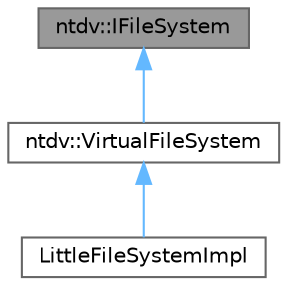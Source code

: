 digraph "ntdv::IFileSystem"
{
 // LATEX_PDF_SIZE
  bgcolor="transparent";
  edge [fontname=Helvetica,fontsize=10,labelfontname=Helvetica,labelfontsize=10];
  node [fontname=Helvetica,fontsize=10,shape=box,height=0.2,width=0.4];
  Node1 [id="Node000001",label="ntdv::IFileSystem",height=0.2,width=0.4,color="gray40", fillcolor="grey60", style="filled", fontcolor="black",tooltip=" "];
  Node1 -> Node2 [id="edge1_Node000001_Node000002",dir="back",color="steelblue1",style="solid",tooltip=" "];
  Node2 [id="Node000002",label="ntdv::VirtualFileSystem",height=0.2,width=0.4,color="gray40", fillcolor="white", style="filled",URL="$classntdv_1_1_virtual_file_system.html",tooltip=" "];
  Node2 -> Node3 [id="edge2_Node000002_Node000003",dir="back",color="steelblue1",style="solid",tooltip=" "];
  Node3 [id="Node000003",label="LittleFileSystemImpl",height=0.2,width=0.4,color="gray40", fillcolor="white", style="filled",URL="$class_little_file_system_impl.html",tooltip=" "];
}
